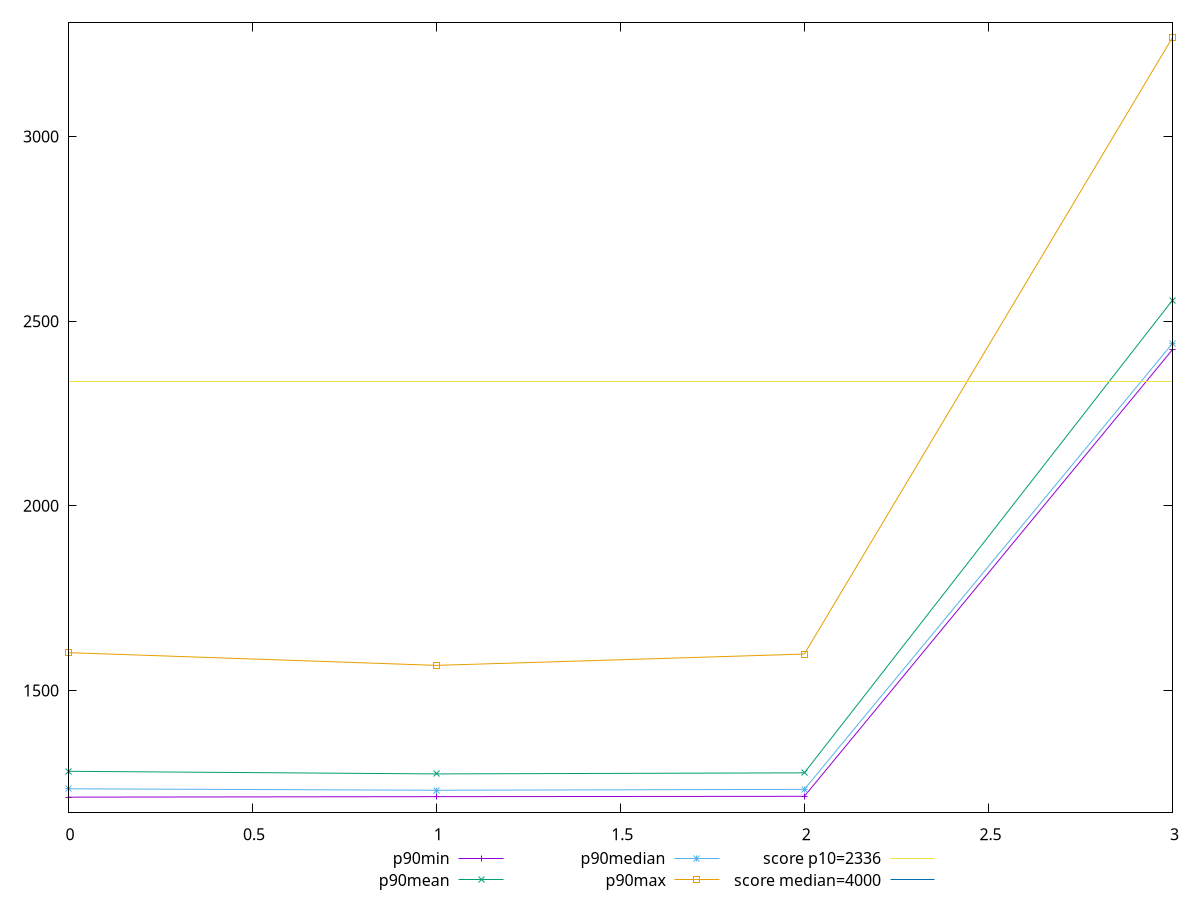reset

$p90Min <<EOF
0 1211.2290000000003
1 1212.591
2 1213.4879999999998
3 2422.9610000000002
EOF

$p90Mean <<EOF
0 1281.188553191489
1 1274.1431191489369
2 1277.0350494623656
3 2556.653659574468
EOF

$p90Median <<EOF
0 1233.8885999999998
1 1229.9085
2 1232.313
3 2439.6984999999995
EOF

$p90Max <<EOF
0 1602.4865
1 1567.984
2 1598.7179999999998
3 3267.979
EOF

set key outside below
set xrange [0:3]
set yrange [1170.0940000000003:3309.1139999999996]
set trange [1170.0940000000003:3309.1139999999996]
set terminal svg size 640, 560 enhanced background rgb 'white'
set output "report/report_00029_2021-02-24T13-36-40.390Z/first-contentful-paint/progression/value.svg"

plot $p90Min title "p90min" with linespoints, \
     $p90Mean title "p90mean" with linespoints, \
     $p90Median title "p90median" with linespoints, \
     $p90Max title "p90max" with linespoints, \
     2336 title "score p10=2336", \
     4000 title "score median=4000"

reset

